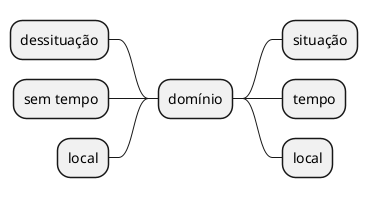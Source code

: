 @startmindmap meusis
* domínio
** situação
** tempo
** local

left side

** dessituação
** sem tempo
** local
@endmindmap